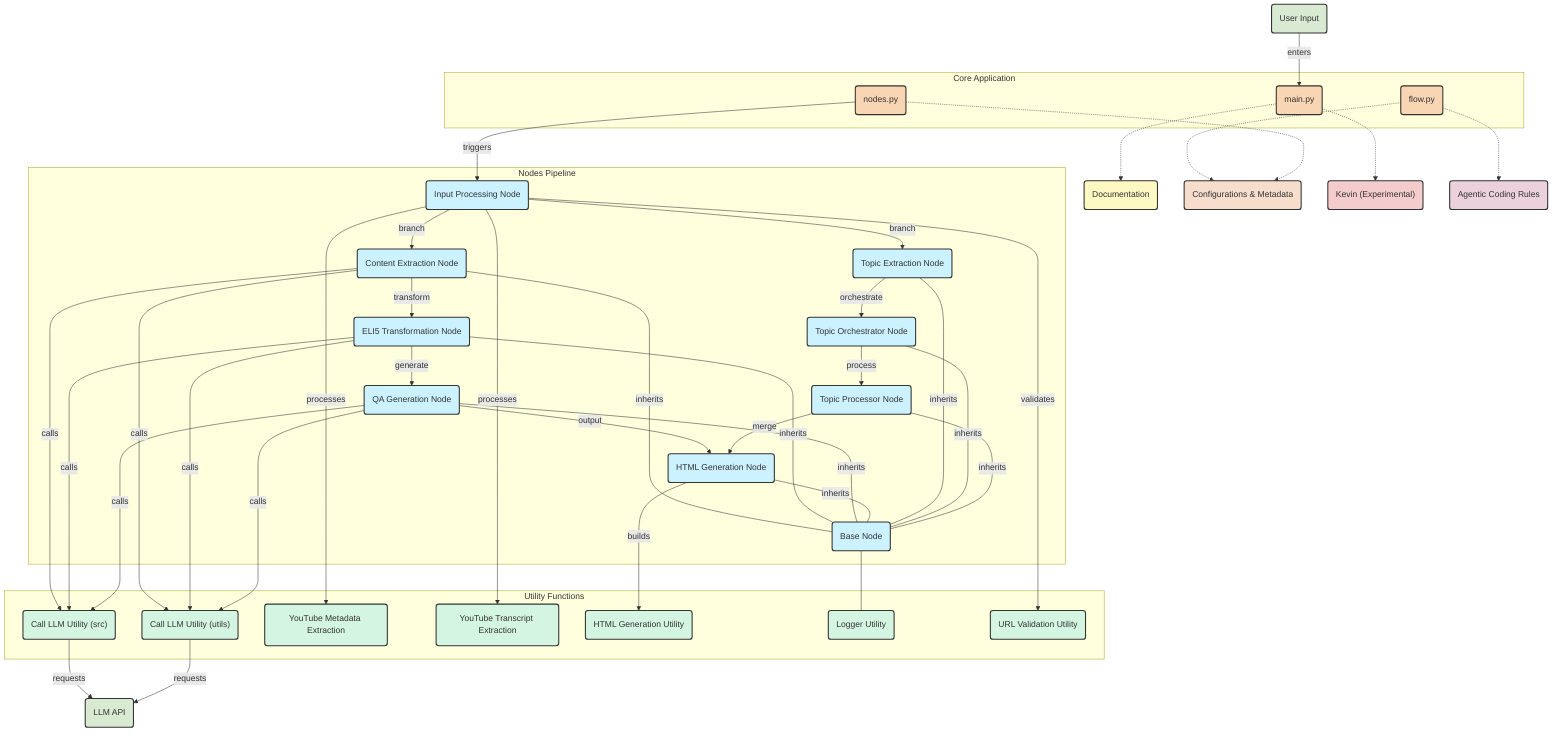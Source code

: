 flowchart TD

%% Global Inputs 
U("User Input"):::external

    %% Core Application Subgraph
    subgraph "Core Application"
        CORE_MAIN("main.py"):::core
        CORE_FLOW("flow.py"):::core
        CORE_NODES("nodes.py"):::core
    end

    %% Nodes Pipeline Subgraph
    subgraph "Nodes Pipeline"
        BASE_NODE("Base Node"):::node
        IPN("Input Processing Node"):::node
        CEN("Content Extraction Node"):::node
        ELI5("ELI5 Transformation Node"):::node
        QAN("QA Generation Node"):::node
        HTMLN("HTML Generation Node"):::node
        TEN("Topic Extraction Node"):::node
        TORCH("Topic Orchestrator Node"):::node
        TPN("Topic Processor Node"):::node
    end

    %% Utility Functions Subgraph
    subgraph "Utility Functions"
        LLM1("Call LLM Utility (src)"):::utility
        LLM2("Call LLM Utility (utils)"):::utility
        YT_META("YouTube Metadata Extraction"):::utility
        YT_TRANS("YouTube Transcript Extraction"):::utility
        HTML_UTIL("HTML Generation Utility"):::utility
        LOGGER("Logger Utility"):::utility
        URL_VALID("URL Validation Utility"):::utility
    end

    %% External Services
    EXT("LLM API"):::external

    %% Ancillary Components (Documentation, Config, Support, Agentic)
    DOC("Documentation"):::doc
    CONFIG("Configurations & Metadata"):::config
    SUPPORT("Kevin (Experimental)"):::support
    AGENTIC("Agentic Coding Rules"):::agentic

    %% Data Flow Connections
    U -->|"enters"| CORE_MAIN
    CORE_NODES -->|"triggers"| IPN

    %% Process Pipeline Branches
    IPN -->|"branch"| CEN
    CEN -->|"transform"| ELI5
    ELI5 -->|"generate"| QAN
    QAN -->|"output"| HTMLN

    IPN -->|"branch"| TEN
    TEN -->|"orchestrate"| TORCH
    TORCH -->|"process"| TPN
    TPN -->|"merge"| HTMLN

    %% Inheritance / Shared Base Node (dotted connections)
    CEN ---|"inherits"| BASE_NODE
    ELI5 ---|"inherits"| BASE_NODE
    QAN ---|"inherits"| BASE_NODE
    HTMLN ---|"inherits"| BASE_NODE
    TEN ---|"inherits"| BASE_NODE
    TORCH ---|"inherits"| BASE_NODE
    TPN ---|"inherits"| BASE_NODE

    %% Utility Interactions
    CEN -->|"calls"| LLM1
    CEN -->|"calls"| LLM2
    ELI5 -->|"calls"| LLM1
    ELI5 -->|"calls"| LLM2
    QAN -->|"calls"| LLM1
    QAN -->|"calls"| LLM2
    IPN -->|"processes"| YT_META
    IPN -->|"processes"| YT_TRANS
    IPN -->|"validates"| URL_VALID
    HTMLN -->|"builds"| HTML_UTIL

    %% Utilities to External LLM API
    LLM1 -->|"requests"| EXT
    LLM2 -->|"requests"| EXT

    %% Logger shared connection (dotted for cross-cutting concerns)
    BASE_NODE --- LOGGER

    %% Ancillary Components Connections
    CORE_MAIN -.-> DOC
    CORE_FLOW -.-> CONFIG
    CORE_NODES -.-> CONFIG
    CORE_MAIN -.-> SUPPORT
    CORE_FLOW -.-> AGENTIC

    %% Styles and Legend
    classDef core fill:#f9d6b3,stroke:#333,stroke-width:2px;
    classDef node fill:#ccf2ff,stroke:#333,stroke-width:2px;
    classDef utility fill:#d5f5e3,stroke:#333,stroke-width:2px;
    classDef doc fill:#fef9c3,stroke:#333,stroke-width:2px;
    classDef config fill:#f6ddcc,stroke:#333,stroke-width:2px;
    classDef support fill:#f4cccc,stroke:#333,stroke-width:2px;
    classDef agentic fill:#ead1dc,stroke:#333,stroke-width:2px;
    classDef external fill:#d9ead3,stroke:#333,stroke-width:2px;

    %% Click Events for Core Application
    click CORE_MAIN "https://github.com/kjdragan/pf1/blob/main/main.py"
    click CORE_FLOW "https://github.com/kjdragan/pf1/blob/main/flow.py"
    click CORE_NODES "https://github.com/kjdragan/pf1/blob/main/nodes.py"

    %% Click Events for Nodes Architecture
    click BASE_NODE "https://github.com/kjdragan/pf1/blob/main/src/nodes/base_node.py"
    click CEN "https://github.com/kjdragan/pf1/blob/main/src/nodes/content_extraction_node.py"
    click ELI5 "https://github.com/kjdragan/pf1/blob/main/src/nodes/eli5_transformation_node.py"
    click HTMLN "https://github.com/kjdragan/pf1/blob/main/src/nodes/html_generation_node.py"
    click IPN "https://github.com/kjdragan/pf1/blob/main/src/nodes/input_processing_node.py"
    click QAN "https://github.com/kjdragan/pf1/blob/main/src/nodes/qa_generation_node.py"
    click TEN "https://github.com/kjdragan/pf1/blob/main/src/nodes/topic_extraction_node.py"
    click TORCH "https://github.com/kjdragan/pf1/blob/main/src/nodes/topic_orchestrator_node.py"
    click TPN "https://github.com/kjdragan/pf1/blob/main/src/nodes/topic_processor_node.py"

    %% Click Events for Utility Functions
    click LLM1 "https://github.com/kjdragan/pf1/blob/main/src/utils/call_llm.py"
    click LLM2 "https://github.com/kjdragan/pf1/blob/main/utils/call_llm.py"
    click YT_META "https://github.com/kjdragan/pf1/blob/main/src/utils/extract_youtube_metadata.py"
    click YT_TRANS "https://github.com/kjdragan/pf1/blob/main/src/utils/extract_youtube_transcript.py"
    click HTML_UTIL "https://github.com/kjdragan/pf1/blob/main/src/utils/generate_html.py"
    click LOGGER "https://github.com/kjdragan/pf1/blob/main/src/utils/logger.py"
    click URL_VALID "https://github.com/kjdragan/pf1/blob/main/src/utils/validate_youtube_url.py"

    %% Click Events for Documentation
    click DOC "https://github.com/kjdragan/pf1/tree/main/docs"

    %% Click Events for Configurations and Metadata
    click CONFIG "https://github.com/kjdragan/pf1/blob/main/.python-version"
    click CONFIG "https://github.com/kjdragan/pf1/blob/main/pyproject.toml"
    click CONFIG "https://github.com/kjdragan/pf1/blob/main/requirements.txt"

    %% Click Events for Supporting Elements
    click SUPPORT "https://github.com/kjdragan/pf1/tree/main/Kevin"

    %% Click Events for Agentic Coding Integration
    click AGENTIC "https://github.com/kjdragan/pf1/blob/main/.cursorrules"
    click AGENTIC "https://github.com/kjdragan/pf1/blob/main/.clinerules"
    click AGENTIC "https://github.com/kjdragan/pf1/blob/main/.windsurfrules"